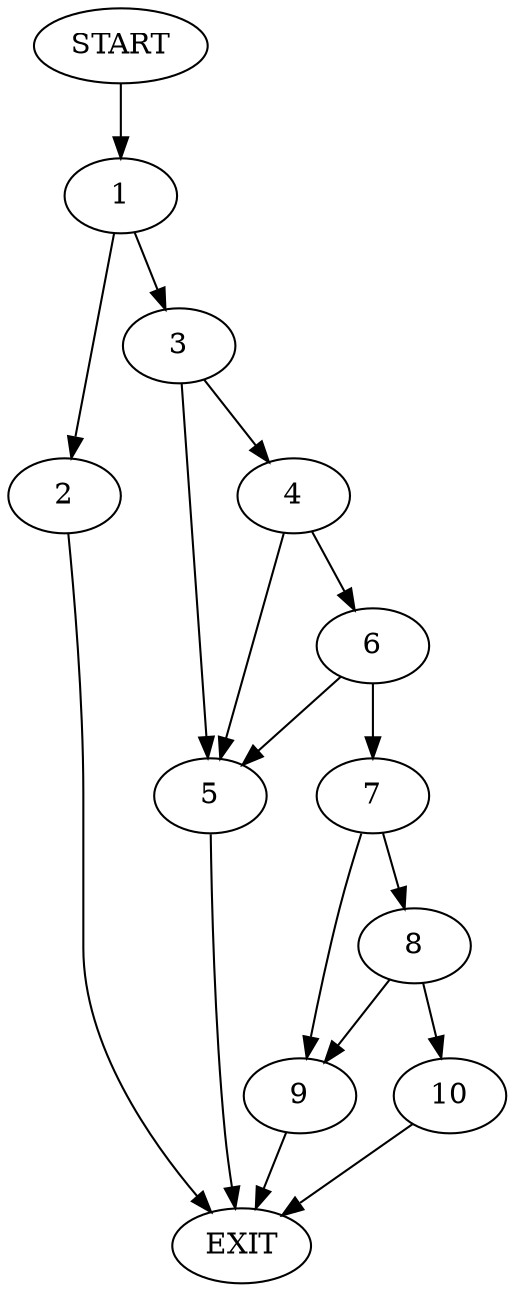 digraph {
0 [label="START"]
11 [label="EXIT"]
0 -> 1
1 -> 2
1 -> 3
2 -> 11
3 -> 4
3 -> 5
4 -> 5
4 -> 6
5 -> 11
6 -> 7
6 -> 5
7 -> 8
7 -> 9
9 -> 11
8 -> 10
8 -> 9
10 -> 11
}
